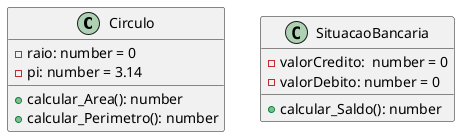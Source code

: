 @startuml Ativida Extra P.O.O.

class Circulo {
    - raio: number = 0
    - pi: number = 3.14

    + calcular_Area(): number
    + calcular_Perimetro(): number
}

class SituacaoBancaria {
    - valorCredito:  number = 0
    - valorDebito: number = 0

    + calcular_Saldo(): number
}

@enduml